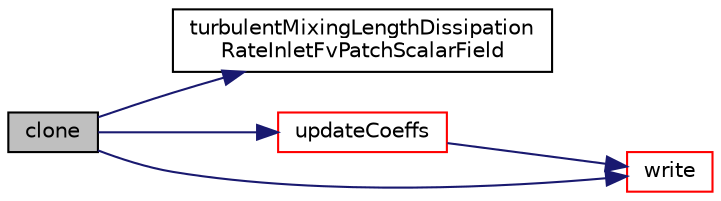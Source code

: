 digraph "clone"
{
  bgcolor="transparent";
  edge [fontname="Helvetica",fontsize="10",labelfontname="Helvetica",labelfontsize="10"];
  node [fontname="Helvetica",fontsize="10",shape=record];
  rankdir="LR";
  Node29 [label="clone",height=0.2,width=0.4,color="black", fillcolor="grey75", style="filled", fontcolor="black"];
  Node29 -> Node30 [color="midnightblue",fontsize="10",style="solid",fontname="Helvetica"];
  Node30 [label="turbulentMixingLengthDissipation\lRateInletFvPatchScalarField",height=0.2,width=0.4,color="black",URL="$a32325.html#ae90a2bfbc203f2fd6c5bd5fcbc7935a0",tooltip="Construct from patch and internal field. "];
  Node29 -> Node31 [color="midnightblue",fontsize="10",style="solid",fontname="Helvetica"];
  Node31 [label="updateCoeffs",height=0.2,width=0.4,color="red",URL="$a32325.html#a7e24eafac629d3733181cd942d4c902f",tooltip="Update the coefficients associated with the patch field. "];
  Node31 -> Node47 [color="midnightblue",fontsize="10",style="solid",fontname="Helvetica"];
  Node47 [label="write",height=0.2,width=0.4,color="red",URL="$a32325.html#a293fdfec8bdfbd5c3913ab4c9f3454ff",tooltip="Write. "];
  Node29 -> Node47 [color="midnightblue",fontsize="10",style="solid",fontname="Helvetica"];
}
